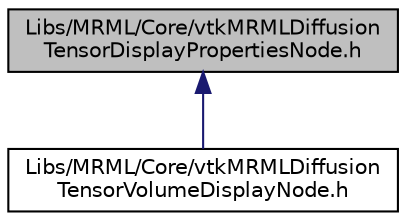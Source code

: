 digraph "Libs/MRML/Core/vtkMRMLDiffusionTensorDisplayPropertiesNode.h"
{
  bgcolor="transparent";
  edge [fontname="Helvetica",fontsize="10",labelfontname="Helvetica",labelfontsize="10"];
  node [fontname="Helvetica",fontsize="10",shape=record];
  Node21 [label="Libs/MRML/Core/vtkMRMLDiffusion\lTensorDisplayPropertiesNode.h",height=0.2,width=0.4,color="black", fillcolor="grey75", style="filled", fontcolor="black"];
  Node21 -> Node22 [dir="back",color="midnightblue",fontsize="10",style="solid",fontname="Helvetica"];
  Node22 [label="Libs/MRML/Core/vtkMRMLDiffusion\lTensorVolumeDisplayNode.h",height=0.2,width=0.4,color="black",URL="$vtkMRMLDiffusionTensorVolumeDisplayNode_8h.html"];
}
